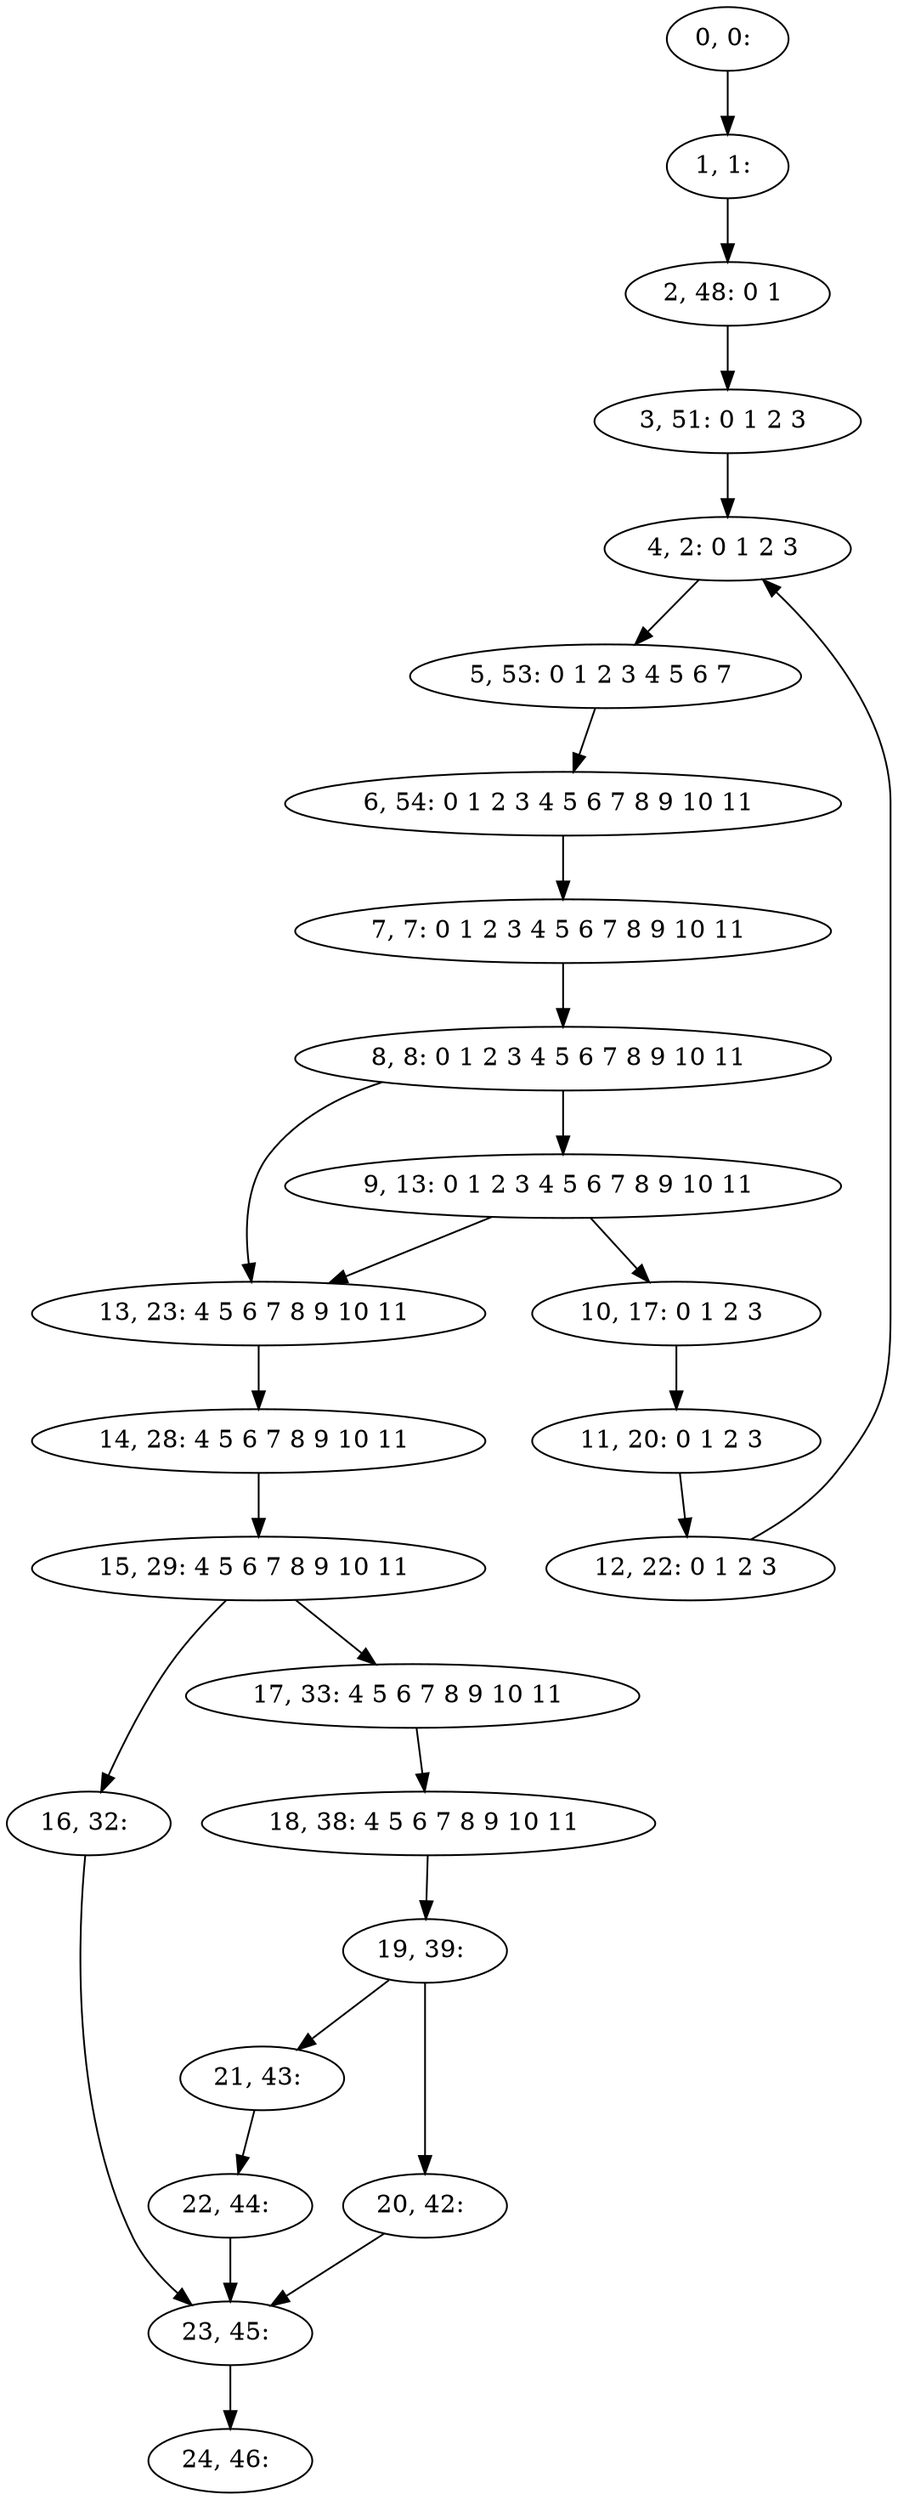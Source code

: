 digraph G {
0[label="0, 0: "];
1[label="1, 1: "];
2[label="2, 48: 0 1 "];
3[label="3, 51: 0 1 2 3 "];
4[label="4, 2: 0 1 2 3 "];
5[label="5, 53: 0 1 2 3 4 5 6 7 "];
6[label="6, 54: 0 1 2 3 4 5 6 7 8 9 10 11 "];
7[label="7, 7: 0 1 2 3 4 5 6 7 8 9 10 11 "];
8[label="8, 8: 0 1 2 3 4 5 6 7 8 9 10 11 "];
9[label="9, 13: 0 1 2 3 4 5 6 7 8 9 10 11 "];
10[label="10, 17: 0 1 2 3 "];
11[label="11, 20: 0 1 2 3 "];
12[label="12, 22: 0 1 2 3 "];
13[label="13, 23: 4 5 6 7 8 9 10 11 "];
14[label="14, 28: 4 5 6 7 8 9 10 11 "];
15[label="15, 29: 4 5 6 7 8 9 10 11 "];
16[label="16, 32: "];
17[label="17, 33: 4 5 6 7 8 9 10 11 "];
18[label="18, 38: 4 5 6 7 8 9 10 11 "];
19[label="19, 39: "];
20[label="20, 42: "];
21[label="21, 43: "];
22[label="22, 44: "];
23[label="23, 45: "];
24[label="24, 46: "];
0->1 ;
1->2 ;
2->3 ;
3->4 ;
4->5 ;
5->6 ;
6->7 ;
7->8 ;
8->9 ;
8->13 ;
9->10 ;
9->13 ;
10->11 ;
11->12 ;
12->4 ;
13->14 ;
14->15 ;
15->16 ;
15->17 ;
16->23 ;
17->18 ;
18->19 ;
19->20 ;
19->21 ;
20->23 ;
21->22 ;
22->23 ;
23->24 ;
}
